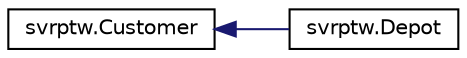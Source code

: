 digraph "Graphical Class Hierarchy"
{
  edge [fontname="Helvetica",fontsize="10",labelfontname="Helvetica",labelfontsize="10"];
  node [fontname="Helvetica",fontsize="10",shape=record];
  rankdir="LR";
  Node1 [label="svrptw.Customer",height=0.2,width=0.4,color="black", fillcolor="white", style="filled",URL="$classsvrptw_1_1_customer.html"];
  Node1 -> Node2 [dir="back",color="midnightblue",fontsize="10",style="solid",fontname="Helvetica"];
  Node2 [label="svrptw.Depot",height=0.2,width=0.4,color="black", fillcolor="white", style="filled",URL="$classsvrptw_1_1_depot.html"];
}

